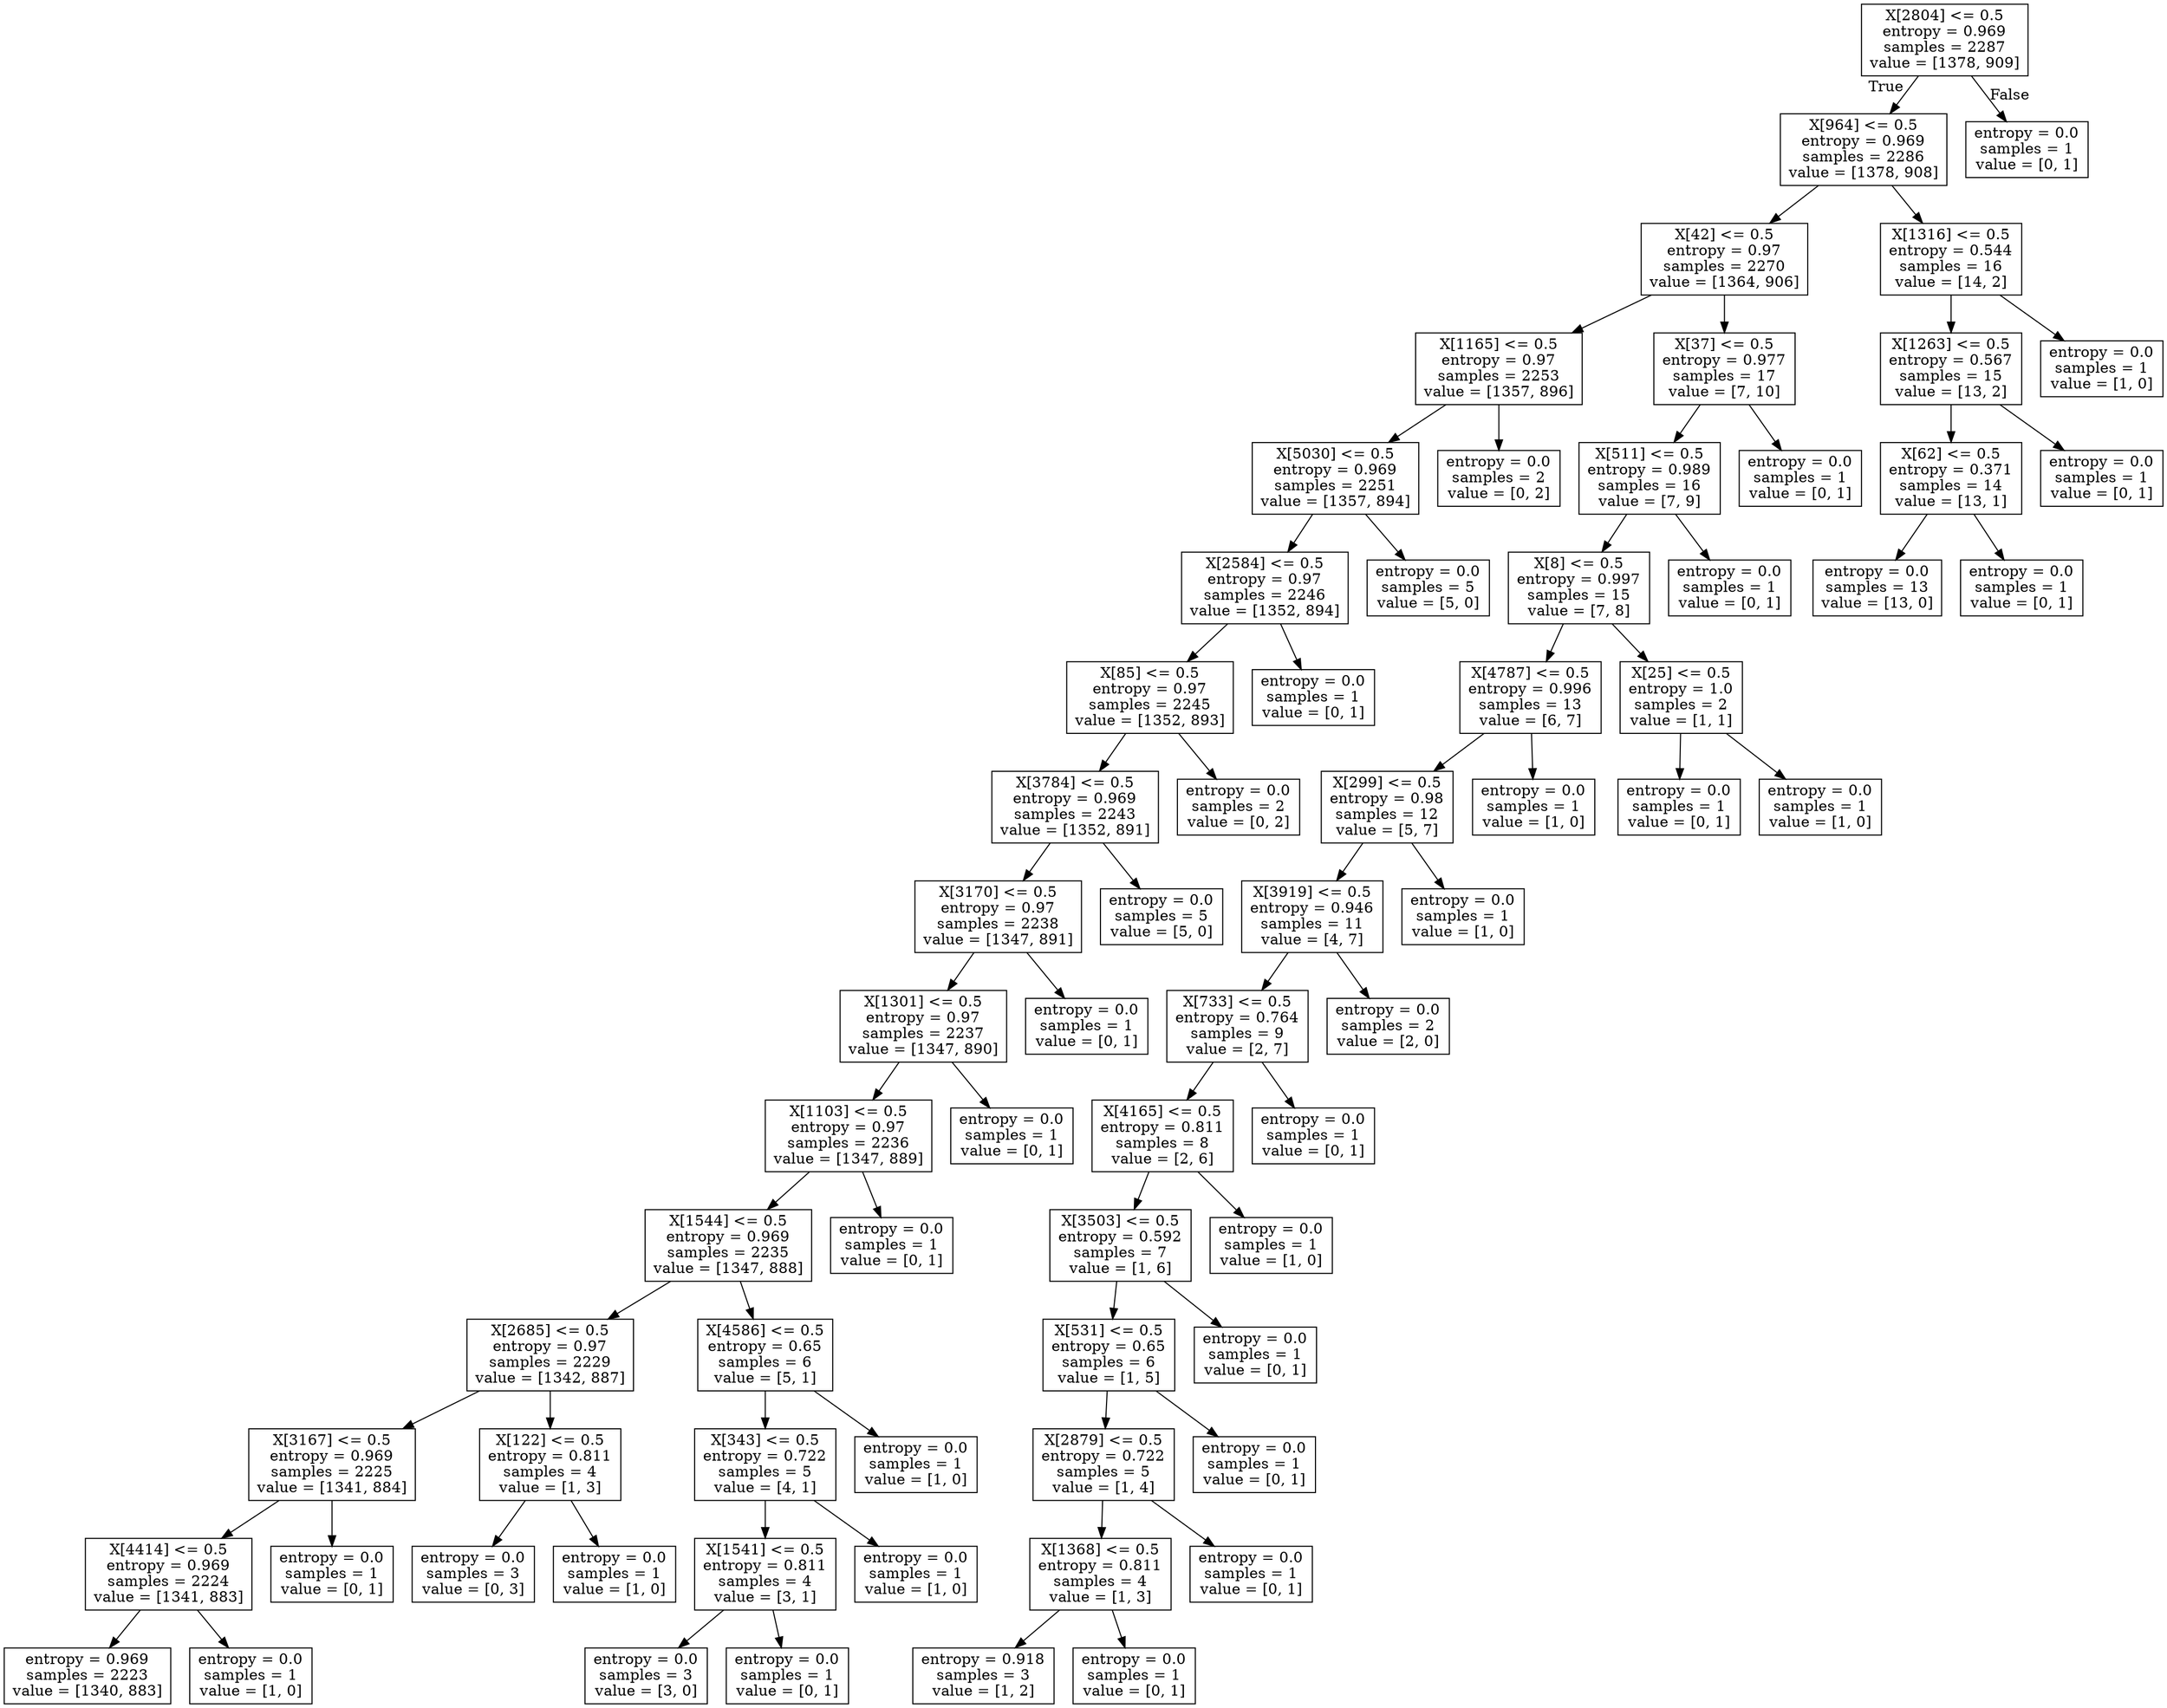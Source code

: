 digraph Tree {
node [shape=box] ;
0 [label="X[2804] <= 0.5\nentropy = 0.969\nsamples = 2287\nvalue = [1378, 909]"] ;
1 [label="X[964] <= 0.5\nentropy = 0.969\nsamples = 2286\nvalue = [1378, 908]"] ;
0 -> 1 [labeldistance=2.5, labelangle=45, headlabel="True"] ;
2 [label="X[42] <= 0.5\nentropy = 0.97\nsamples = 2270\nvalue = [1364, 906]"] ;
1 -> 2 ;
3 [label="X[1165] <= 0.5\nentropy = 0.97\nsamples = 2253\nvalue = [1357, 896]"] ;
2 -> 3 ;
4 [label="X[5030] <= 0.5\nentropy = 0.969\nsamples = 2251\nvalue = [1357, 894]"] ;
3 -> 4 ;
5 [label="X[2584] <= 0.5\nentropy = 0.97\nsamples = 2246\nvalue = [1352, 894]"] ;
4 -> 5 ;
6 [label="X[85] <= 0.5\nentropy = 0.97\nsamples = 2245\nvalue = [1352, 893]"] ;
5 -> 6 ;
7 [label="X[3784] <= 0.5\nentropy = 0.969\nsamples = 2243\nvalue = [1352, 891]"] ;
6 -> 7 ;
8 [label="X[3170] <= 0.5\nentropy = 0.97\nsamples = 2238\nvalue = [1347, 891]"] ;
7 -> 8 ;
9 [label="X[1301] <= 0.5\nentropy = 0.97\nsamples = 2237\nvalue = [1347, 890]"] ;
8 -> 9 ;
10 [label="X[1103] <= 0.5\nentropy = 0.97\nsamples = 2236\nvalue = [1347, 889]"] ;
9 -> 10 ;
11 [label="X[1544] <= 0.5\nentropy = 0.969\nsamples = 2235\nvalue = [1347, 888]"] ;
10 -> 11 ;
12 [label="X[2685] <= 0.5\nentropy = 0.97\nsamples = 2229\nvalue = [1342, 887]"] ;
11 -> 12 ;
13 [label="X[3167] <= 0.5\nentropy = 0.969\nsamples = 2225\nvalue = [1341, 884]"] ;
12 -> 13 ;
14 [label="X[4414] <= 0.5\nentropy = 0.969\nsamples = 2224\nvalue = [1341, 883]"] ;
13 -> 14 ;
15 [label="entropy = 0.969\nsamples = 2223\nvalue = [1340, 883]"] ;
14 -> 15 ;
16 [label="entropy = 0.0\nsamples = 1\nvalue = [1, 0]"] ;
14 -> 16 ;
17 [label="entropy = 0.0\nsamples = 1\nvalue = [0, 1]"] ;
13 -> 17 ;
18 [label="X[122] <= 0.5\nentropy = 0.811\nsamples = 4\nvalue = [1, 3]"] ;
12 -> 18 ;
19 [label="entropy = 0.0\nsamples = 3\nvalue = [0, 3]"] ;
18 -> 19 ;
20 [label="entropy = 0.0\nsamples = 1\nvalue = [1, 0]"] ;
18 -> 20 ;
21 [label="X[4586] <= 0.5\nentropy = 0.65\nsamples = 6\nvalue = [5, 1]"] ;
11 -> 21 ;
22 [label="X[343] <= 0.5\nentropy = 0.722\nsamples = 5\nvalue = [4, 1]"] ;
21 -> 22 ;
23 [label="X[1541] <= 0.5\nentropy = 0.811\nsamples = 4\nvalue = [3, 1]"] ;
22 -> 23 ;
24 [label="entropy = 0.0\nsamples = 3\nvalue = [3, 0]"] ;
23 -> 24 ;
25 [label="entropy = 0.0\nsamples = 1\nvalue = [0, 1]"] ;
23 -> 25 ;
26 [label="entropy = 0.0\nsamples = 1\nvalue = [1, 0]"] ;
22 -> 26 ;
27 [label="entropy = 0.0\nsamples = 1\nvalue = [1, 0]"] ;
21 -> 27 ;
28 [label="entropy = 0.0\nsamples = 1\nvalue = [0, 1]"] ;
10 -> 28 ;
29 [label="entropy = 0.0\nsamples = 1\nvalue = [0, 1]"] ;
9 -> 29 ;
30 [label="entropy = 0.0\nsamples = 1\nvalue = [0, 1]"] ;
8 -> 30 ;
31 [label="entropy = 0.0\nsamples = 5\nvalue = [5, 0]"] ;
7 -> 31 ;
32 [label="entropy = 0.0\nsamples = 2\nvalue = [0, 2]"] ;
6 -> 32 ;
33 [label="entropy = 0.0\nsamples = 1\nvalue = [0, 1]"] ;
5 -> 33 ;
34 [label="entropy = 0.0\nsamples = 5\nvalue = [5, 0]"] ;
4 -> 34 ;
35 [label="entropy = 0.0\nsamples = 2\nvalue = [0, 2]"] ;
3 -> 35 ;
36 [label="X[37] <= 0.5\nentropy = 0.977\nsamples = 17\nvalue = [7, 10]"] ;
2 -> 36 ;
37 [label="X[511] <= 0.5\nentropy = 0.989\nsamples = 16\nvalue = [7, 9]"] ;
36 -> 37 ;
38 [label="X[8] <= 0.5\nentropy = 0.997\nsamples = 15\nvalue = [7, 8]"] ;
37 -> 38 ;
39 [label="X[4787] <= 0.5\nentropy = 0.996\nsamples = 13\nvalue = [6, 7]"] ;
38 -> 39 ;
40 [label="X[299] <= 0.5\nentropy = 0.98\nsamples = 12\nvalue = [5, 7]"] ;
39 -> 40 ;
41 [label="X[3919] <= 0.5\nentropy = 0.946\nsamples = 11\nvalue = [4, 7]"] ;
40 -> 41 ;
42 [label="X[733] <= 0.5\nentropy = 0.764\nsamples = 9\nvalue = [2, 7]"] ;
41 -> 42 ;
43 [label="X[4165] <= 0.5\nentropy = 0.811\nsamples = 8\nvalue = [2, 6]"] ;
42 -> 43 ;
44 [label="X[3503] <= 0.5\nentropy = 0.592\nsamples = 7\nvalue = [1, 6]"] ;
43 -> 44 ;
45 [label="X[531] <= 0.5\nentropy = 0.65\nsamples = 6\nvalue = [1, 5]"] ;
44 -> 45 ;
46 [label="X[2879] <= 0.5\nentropy = 0.722\nsamples = 5\nvalue = [1, 4]"] ;
45 -> 46 ;
47 [label="X[1368] <= 0.5\nentropy = 0.811\nsamples = 4\nvalue = [1, 3]"] ;
46 -> 47 ;
48 [label="entropy = 0.918\nsamples = 3\nvalue = [1, 2]"] ;
47 -> 48 ;
49 [label="entropy = 0.0\nsamples = 1\nvalue = [0, 1]"] ;
47 -> 49 ;
50 [label="entropy = 0.0\nsamples = 1\nvalue = [0, 1]"] ;
46 -> 50 ;
51 [label="entropy = 0.0\nsamples = 1\nvalue = [0, 1]"] ;
45 -> 51 ;
52 [label="entropy = 0.0\nsamples = 1\nvalue = [0, 1]"] ;
44 -> 52 ;
53 [label="entropy = 0.0\nsamples = 1\nvalue = [1, 0]"] ;
43 -> 53 ;
54 [label="entropy = 0.0\nsamples = 1\nvalue = [0, 1]"] ;
42 -> 54 ;
55 [label="entropy = 0.0\nsamples = 2\nvalue = [2, 0]"] ;
41 -> 55 ;
56 [label="entropy = 0.0\nsamples = 1\nvalue = [1, 0]"] ;
40 -> 56 ;
57 [label="entropy = 0.0\nsamples = 1\nvalue = [1, 0]"] ;
39 -> 57 ;
58 [label="X[25] <= 0.5\nentropy = 1.0\nsamples = 2\nvalue = [1, 1]"] ;
38 -> 58 ;
59 [label="entropy = 0.0\nsamples = 1\nvalue = [0, 1]"] ;
58 -> 59 ;
60 [label="entropy = 0.0\nsamples = 1\nvalue = [1, 0]"] ;
58 -> 60 ;
61 [label="entropy = 0.0\nsamples = 1\nvalue = [0, 1]"] ;
37 -> 61 ;
62 [label="entropy = 0.0\nsamples = 1\nvalue = [0, 1]"] ;
36 -> 62 ;
63 [label="X[1316] <= 0.5\nentropy = 0.544\nsamples = 16\nvalue = [14, 2]"] ;
1 -> 63 ;
64 [label="X[1263] <= 0.5\nentropy = 0.567\nsamples = 15\nvalue = [13, 2]"] ;
63 -> 64 ;
65 [label="X[62] <= 0.5\nentropy = 0.371\nsamples = 14\nvalue = [13, 1]"] ;
64 -> 65 ;
66 [label="entropy = 0.0\nsamples = 13\nvalue = [13, 0]"] ;
65 -> 66 ;
67 [label="entropy = 0.0\nsamples = 1\nvalue = [0, 1]"] ;
65 -> 67 ;
68 [label="entropy = 0.0\nsamples = 1\nvalue = [0, 1]"] ;
64 -> 68 ;
69 [label="entropy = 0.0\nsamples = 1\nvalue = [1, 0]"] ;
63 -> 69 ;
70 [label="entropy = 0.0\nsamples = 1\nvalue = [0, 1]"] ;
0 -> 70 [labeldistance=2.5, labelangle=-45, headlabel="False"] ;
}